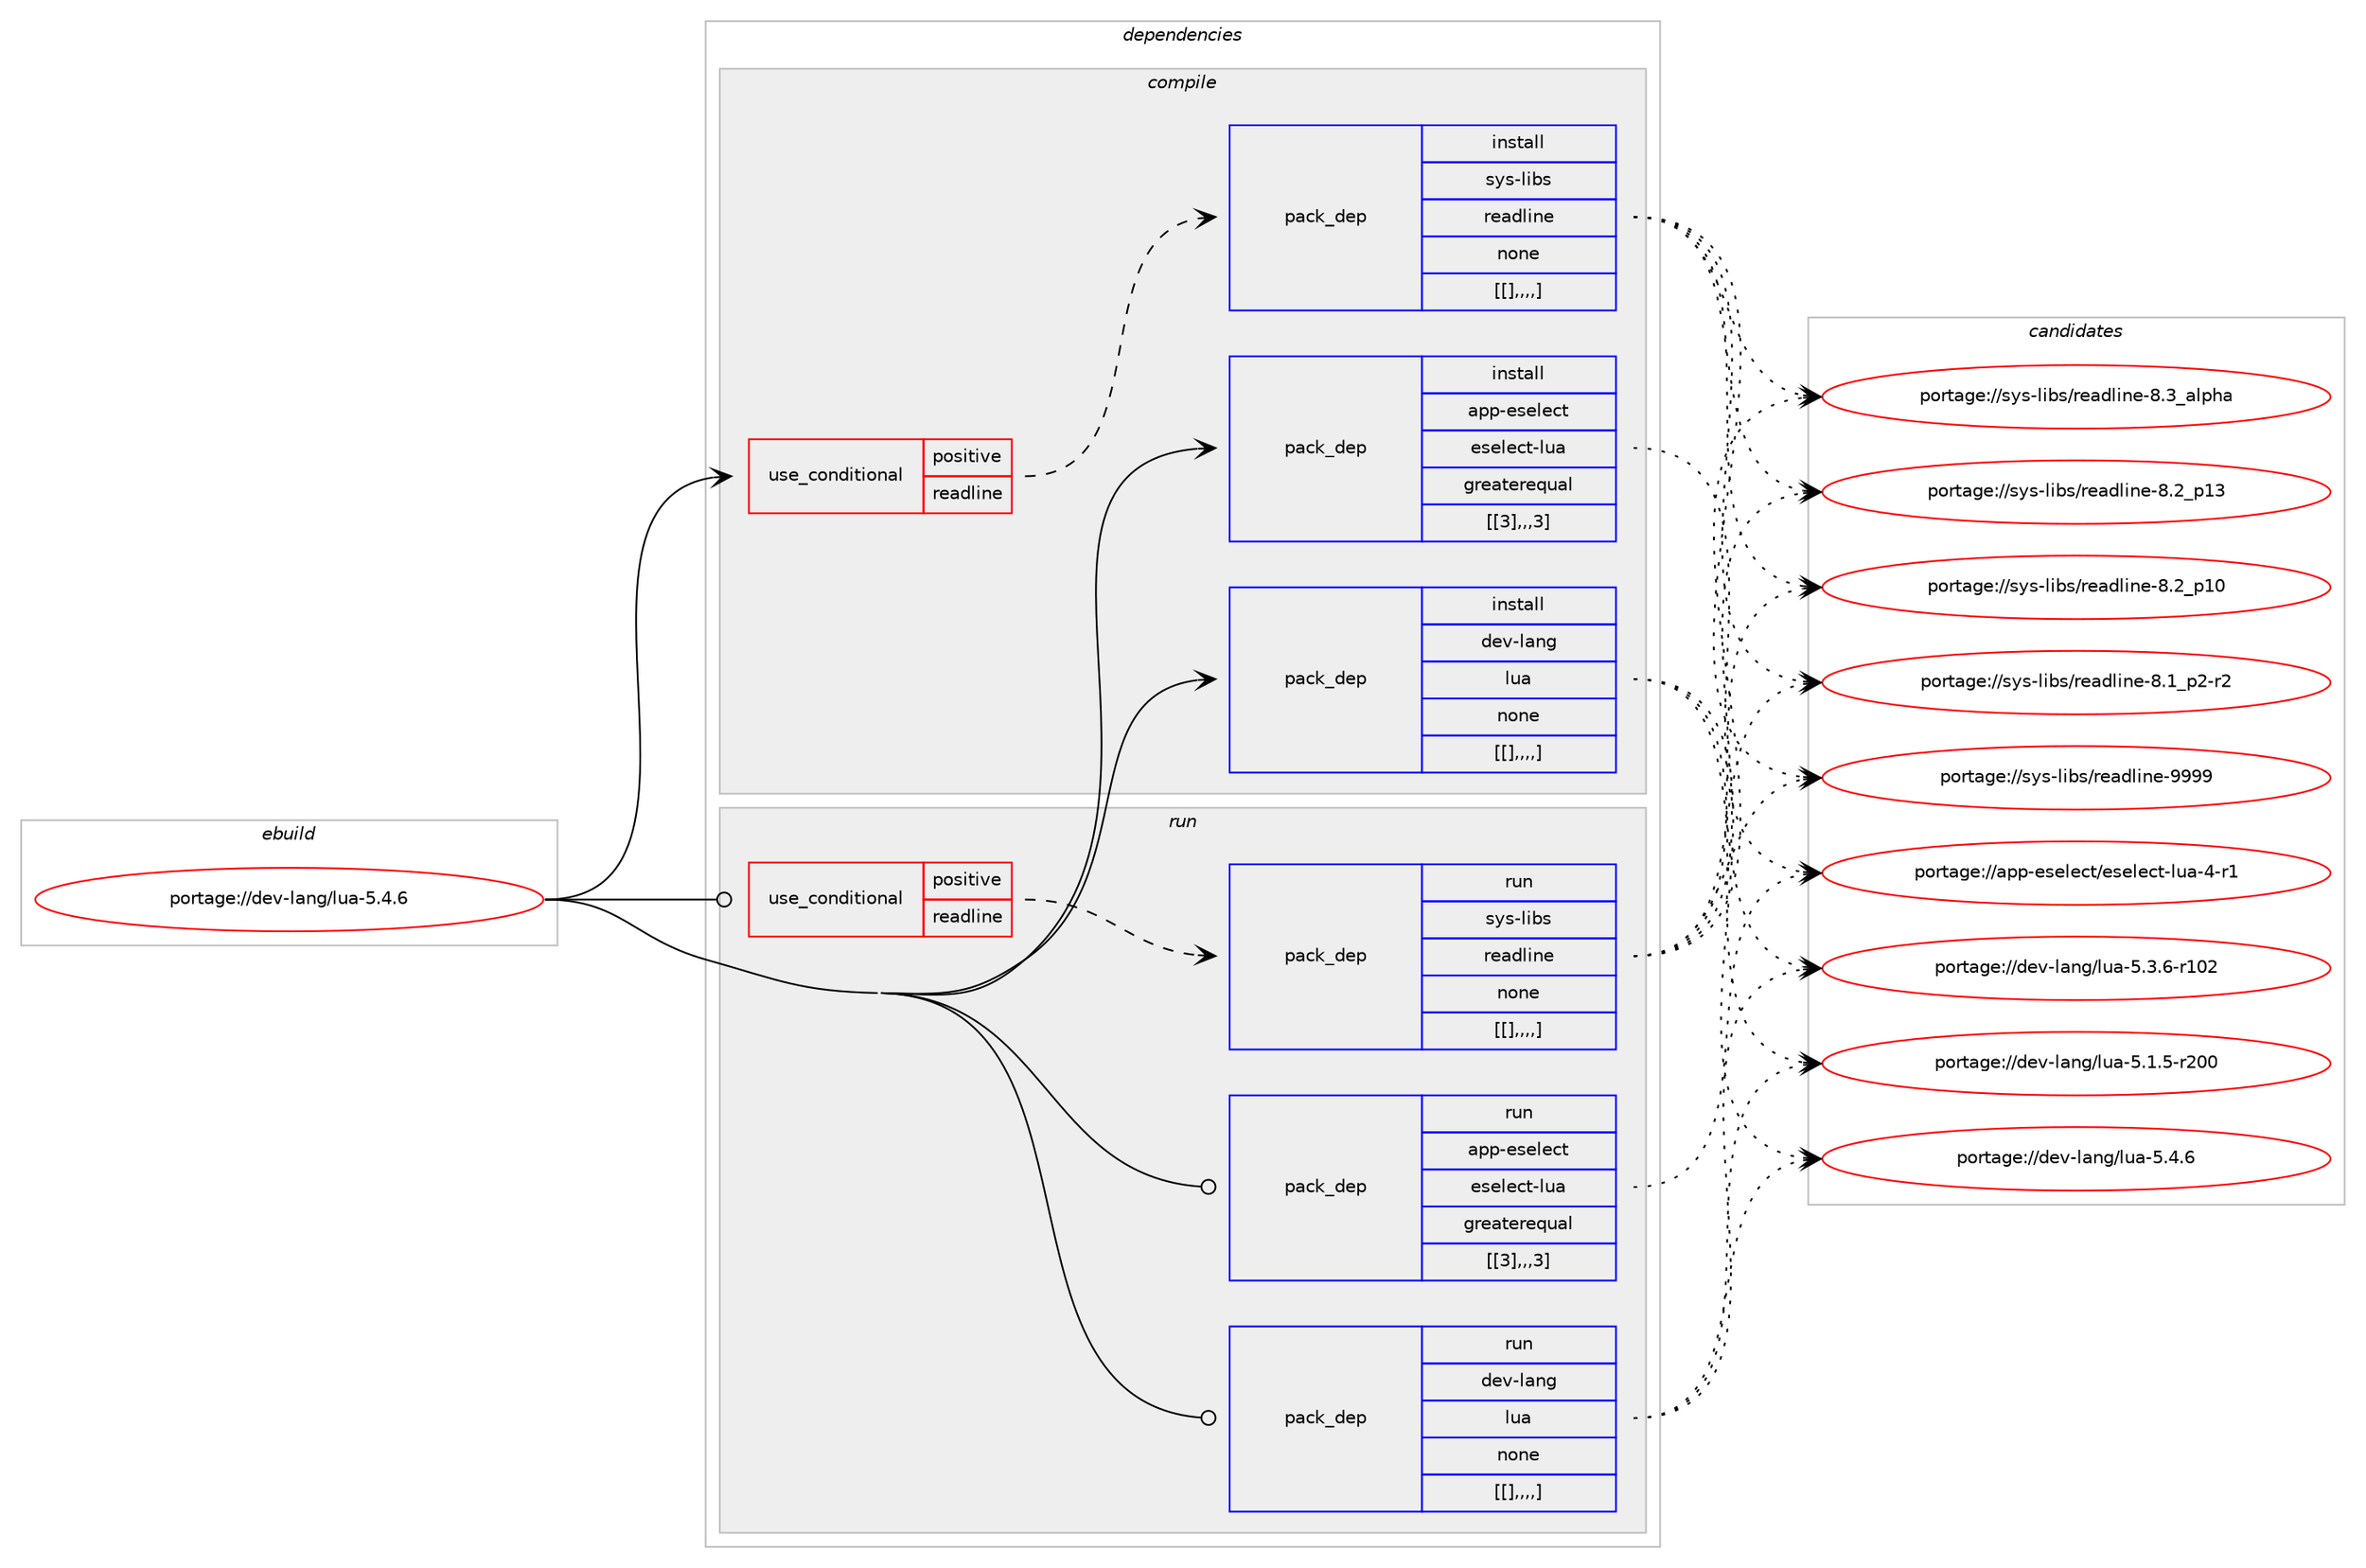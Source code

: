digraph prolog {

# *************
# Graph options
# *************

newrank=true;
concentrate=true;
compound=true;
graph [rankdir=LR,fontname=Helvetica,fontsize=10,ranksep=1.5];#, ranksep=2.5, nodesep=0.2];
edge  [arrowhead=vee];
node  [fontname=Helvetica,fontsize=10];

# **********
# The ebuild
# **********

subgraph cluster_leftcol {
color=gray;
label=<<i>ebuild</i>>;
id [label="portage://dev-lang/lua-5.4.6", color=red, width=4, href="../dev-lang/lua-5.4.6.svg"];
}

# ****************
# The dependencies
# ****************

subgraph cluster_midcol {
color=gray;
label=<<i>dependencies</i>>;
subgraph cluster_compile {
fillcolor="#eeeeee";
style=filled;
label=<<i>compile</i>>;
subgraph cond23442 {
dependency100080 [label=<<TABLE BORDER="0" CELLBORDER="1" CELLSPACING="0" CELLPADDING="4"><TR><TD ROWSPAN="3" CELLPADDING="10">use_conditional</TD></TR><TR><TD>positive</TD></TR><TR><TD>readline</TD></TR></TABLE>>, shape=none, color=red];
subgraph pack75575 {
dependency100081 [label=<<TABLE BORDER="0" CELLBORDER="1" CELLSPACING="0" CELLPADDING="4" WIDTH="220"><TR><TD ROWSPAN="6" CELLPADDING="30">pack_dep</TD></TR><TR><TD WIDTH="110">install</TD></TR><TR><TD>sys-libs</TD></TR><TR><TD>readline</TD></TR><TR><TD>none</TD></TR><TR><TD>[[],,,,]</TD></TR></TABLE>>, shape=none, color=blue];
}
dependency100080:e -> dependency100081:w [weight=20,style="dashed",arrowhead="vee"];
}
id:e -> dependency100080:w [weight=20,style="solid",arrowhead="vee"];
subgraph pack75576 {
dependency100082 [label=<<TABLE BORDER="0" CELLBORDER="1" CELLSPACING="0" CELLPADDING="4" WIDTH="220"><TR><TD ROWSPAN="6" CELLPADDING="30">pack_dep</TD></TR><TR><TD WIDTH="110">install</TD></TR><TR><TD>app-eselect</TD></TR><TR><TD>eselect-lua</TD></TR><TR><TD>greaterequal</TD></TR><TR><TD>[[3],,,3]</TD></TR></TABLE>>, shape=none, color=blue];
}
id:e -> dependency100082:w [weight=20,style="solid",arrowhead="vee"];
subgraph pack75577 {
dependency100083 [label=<<TABLE BORDER="0" CELLBORDER="1" CELLSPACING="0" CELLPADDING="4" WIDTH="220"><TR><TD ROWSPAN="6" CELLPADDING="30">pack_dep</TD></TR><TR><TD WIDTH="110">install</TD></TR><TR><TD>dev-lang</TD></TR><TR><TD>lua</TD></TR><TR><TD>none</TD></TR><TR><TD>[[],,,,]</TD></TR></TABLE>>, shape=none, color=blue];
}
id:e -> dependency100083:w [weight=20,style="solid",arrowhead="vee"];
}
subgraph cluster_compileandrun {
fillcolor="#eeeeee";
style=filled;
label=<<i>compile and run</i>>;
}
subgraph cluster_run {
fillcolor="#eeeeee";
style=filled;
label=<<i>run</i>>;
subgraph cond23443 {
dependency100084 [label=<<TABLE BORDER="0" CELLBORDER="1" CELLSPACING="0" CELLPADDING="4"><TR><TD ROWSPAN="3" CELLPADDING="10">use_conditional</TD></TR><TR><TD>positive</TD></TR><TR><TD>readline</TD></TR></TABLE>>, shape=none, color=red];
subgraph pack75578 {
dependency100085 [label=<<TABLE BORDER="0" CELLBORDER="1" CELLSPACING="0" CELLPADDING="4" WIDTH="220"><TR><TD ROWSPAN="6" CELLPADDING="30">pack_dep</TD></TR><TR><TD WIDTH="110">run</TD></TR><TR><TD>sys-libs</TD></TR><TR><TD>readline</TD></TR><TR><TD>none</TD></TR><TR><TD>[[],,,,]</TD></TR></TABLE>>, shape=none, color=blue];
}
dependency100084:e -> dependency100085:w [weight=20,style="dashed",arrowhead="vee"];
}
id:e -> dependency100084:w [weight=20,style="solid",arrowhead="odot"];
subgraph pack75579 {
dependency100086 [label=<<TABLE BORDER="0" CELLBORDER="1" CELLSPACING="0" CELLPADDING="4" WIDTH="220"><TR><TD ROWSPAN="6" CELLPADDING="30">pack_dep</TD></TR><TR><TD WIDTH="110">run</TD></TR><TR><TD>app-eselect</TD></TR><TR><TD>eselect-lua</TD></TR><TR><TD>greaterequal</TD></TR><TR><TD>[[3],,,3]</TD></TR></TABLE>>, shape=none, color=blue];
}
id:e -> dependency100086:w [weight=20,style="solid",arrowhead="odot"];
subgraph pack75580 {
dependency100087 [label=<<TABLE BORDER="0" CELLBORDER="1" CELLSPACING="0" CELLPADDING="4" WIDTH="220"><TR><TD ROWSPAN="6" CELLPADDING="30">pack_dep</TD></TR><TR><TD WIDTH="110">run</TD></TR><TR><TD>dev-lang</TD></TR><TR><TD>lua</TD></TR><TR><TD>none</TD></TR><TR><TD>[[],,,,]</TD></TR></TABLE>>, shape=none, color=blue];
}
id:e -> dependency100087:w [weight=20,style="solid",arrowhead="odot"];
}
}

# **************
# The candidates
# **************

subgraph cluster_choices {
rank=same;
color=gray;
label=<<i>candidates</i>>;

subgraph choice75575 {
color=black;
nodesep=1;
choice115121115451081059811547114101971001081051101014557575757 [label="portage://sys-libs/readline-9999", color=red, width=4,href="../sys-libs/readline-9999.svg"];
choice1151211154510810598115471141019710010810511010145564651959710811210497 [label="portage://sys-libs/readline-8.3_alpha", color=red, width=4,href="../sys-libs/readline-8.3_alpha.svg"];
choice1151211154510810598115471141019710010810511010145564650951124951 [label="portage://sys-libs/readline-8.2_p13", color=red, width=4,href="../sys-libs/readline-8.2_p13.svg"];
choice1151211154510810598115471141019710010810511010145564650951124948 [label="portage://sys-libs/readline-8.2_p10", color=red, width=4,href="../sys-libs/readline-8.2_p10.svg"];
choice115121115451081059811547114101971001081051101014556464995112504511450 [label="portage://sys-libs/readline-8.1_p2-r2", color=red, width=4,href="../sys-libs/readline-8.1_p2-r2.svg"];
dependency100081:e -> choice115121115451081059811547114101971001081051101014557575757:w [style=dotted,weight="100"];
dependency100081:e -> choice1151211154510810598115471141019710010810511010145564651959710811210497:w [style=dotted,weight="100"];
dependency100081:e -> choice1151211154510810598115471141019710010810511010145564650951124951:w [style=dotted,weight="100"];
dependency100081:e -> choice1151211154510810598115471141019710010810511010145564650951124948:w [style=dotted,weight="100"];
dependency100081:e -> choice115121115451081059811547114101971001081051101014556464995112504511450:w [style=dotted,weight="100"];
}
subgraph choice75576 {
color=black;
nodesep=1;
choice9711211245101115101108101991164710111510110810199116451081179745524511449 [label="portage://app-eselect/eselect-lua-4-r1", color=red, width=4,href="../app-eselect/eselect-lua-4-r1.svg"];
dependency100082:e -> choice9711211245101115101108101991164710111510110810199116451081179745524511449:w [style=dotted,weight="100"];
}
subgraph choice75577 {
color=black;
nodesep=1;
choice10010111845108971101034710811797455346524654 [label="portage://dev-lang/lua-5.4.6", color=red, width=4,href="../dev-lang/lua-5.4.6.svg"];
choice1001011184510897110103471081179745534651465445114494850 [label="portage://dev-lang/lua-5.3.6-r102", color=red, width=4,href="../dev-lang/lua-5.3.6-r102.svg"];
choice1001011184510897110103471081179745534649465345114504848 [label="portage://dev-lang/lua-5.1.5-r200", color=red, width=4,href="../dev-lang/lua-5.1.5-r200.svg"];
dependency100083:e -> choice10010111845108971101034710811797455346524654:w [style=dotted,weight="100"];
dependency100083:e -> choice1001011184510897110103471081179745534651465445114494850:w [style=dotted,weight="100"];
dependency100083:e -> choice1001011184510897110103471081179745534649465345114504848:w [style=dotted,weight="100"];
}
subgraph choice75578 {
color=black;
nodesep=1;
choice115121115451081059811547114101971001081051101014557575757 [label="portage://sys-libs/readline-9999", color=red, width=4,href="../sys-libs/readline-9999.svg"];
choice1151211154510810598115471141019710010810511010145564651959710811210497 [label="portage://sys-libs/readline-8.3_alpha", color=red, width=4,href="../sys-libs/readline-8.3_alpha.svg"];
choice1151211154510810598115471141019710010810511010145564650951124951 [label="portage://sys-libs/readline-8.2_p13", color=red, width=4,href="../sys-libs/readline-8.2_p13.svg"];
choice1151211154510810598115471141019710010810511010145564650951124948 [label="portage://sys-libs/readline-8.2_p10", color=red, width=4,href="../sys-libs/readline-8.2_p10.svg"];
choice115121115451081059811547114101971001081051101014556464995112504511450 [label="portage://sys-libs/readline-8.1_p2-r2", color=red, width=4,href="../sys-libs/readline-8.1_p2-r2.svg"];
dependency100085:e -> choice115121115451081059811547114101971001081051101014557575757:w [style=dotted,weight="100"];
dependency100085:e -> choice1151211154510810598115471141019710010810511010145564651959710811210497:w [style=dotted,weight="100"];
dependency100085:e -> choice1151211154510810598115471141019710010810511010145564650951124951:w [style=dotted,weight="100"];
dependency100085:e -> choice1151211154510810598115471141019710010810511010145564650951124948:w [style=dotted,weight="100"];
dependency100085:e -> choice115121115451081059811547114101971001081051101014556464995112504511450:w [style=dotted,weight="100"];
}
subgraph choice75579 {
color=black;
nodesep=1;
choice9711211245101115101108101991164710111510110810199116451081179745524511449 [label="portage://app-eselect/eselect-lua-4-r1", color=red, width=4,href="../app-eselect/eselect-lua-4-r1.svg"];
dependency100086:e -> choice9711211245101115101108101991164710111510110810199116451081179745524511449:w [style=dotted,weight="100"];
}
subgraph choice75580 {
color=black;
nodesep=1;
choice10010111845108971101034710811797455346524654 [label="portage://dev-lang/lua-5.4.6", color=red, width=4,href="../dev-lang/lua-5.4.6.svg"];
choice1001011184510897110103471081179745534651465445114494850 [label="portage://dev-lang/lua-5.3.6-r102", color=red, width=4,href="../dev-lang/lua-5.3.6-r102.svg"];
choice1001011184510897110103471081179745534649465345114504848 [label="portage://dev-lang/lua-5.1.5-r200", color=red, width=4,href="../dev-lang/lua-5.1.5-r200.svg"];
dependency100087:e -> choice10010111845108971101034710811797455346524654:w [style=dotted,weight="100"];
dependency100087:e -> choice1001011184510897110103471081179745534651465445114494850:w [style=dotted,weight="100"];
dependency100087:e -> choice1001011184510897110103471081179745534649465345114504848:w [style=dotted,weight="100"];
}
}

}
